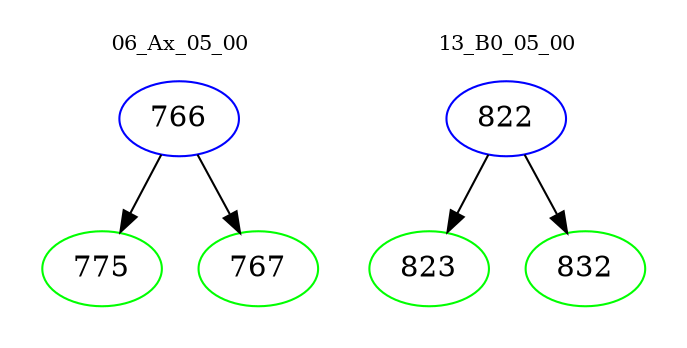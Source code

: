 digraph{
subgraph cluster_0 {
color = white
label = "06_Ax_05_00";
fontsize=10;
T0_766 [label="766", color="blue"]
T0_766 -> T0_775 [color="black"]
T0_775 [label="775", color="green"]
T0_766 -> T0_767 [color="black"]
T0_767 [label="767", color="green"]
}
subgraph cluster_1 {
color = white
label = "13_B0_05_00";
fontsize=10;
T1_822 [label="822", color="blue"]
T1_822 -> T1_823 [color="black"]
T1_823 [label="823", color="green"]
T1_822 -> T1_832 [color="black"]
T1_832 [label="832", color="green"]
}
}
